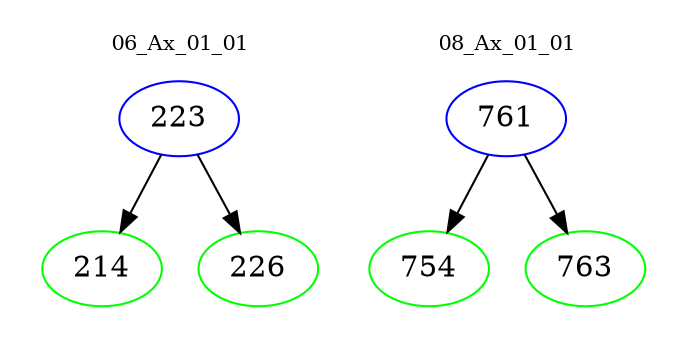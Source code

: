 digraph{
subgraph cluster_0 {
color = white
label = "06_Ax_01_01";
fontsize=10;
T0_223 [label="223", color="blue"]
T0_223 -> T0_214 [color="black"]
T0_214 [label="214", color="green"]
T0_223 -> T0_226 [color="black"]
T0_226 [label="226", color="green"]
}
subgraph cluster_1 {
color = white
label = "08_Ax_01_01";
fontsize=10;
T1_761 [label="761", color="blue"]
T1_761 -> T1_754 [color="black"]
T1_754 [label="754", color="green"]
T1_761 -> T1_763 [color="black"]
T1_763 [label="763", color="green"]
}
}
